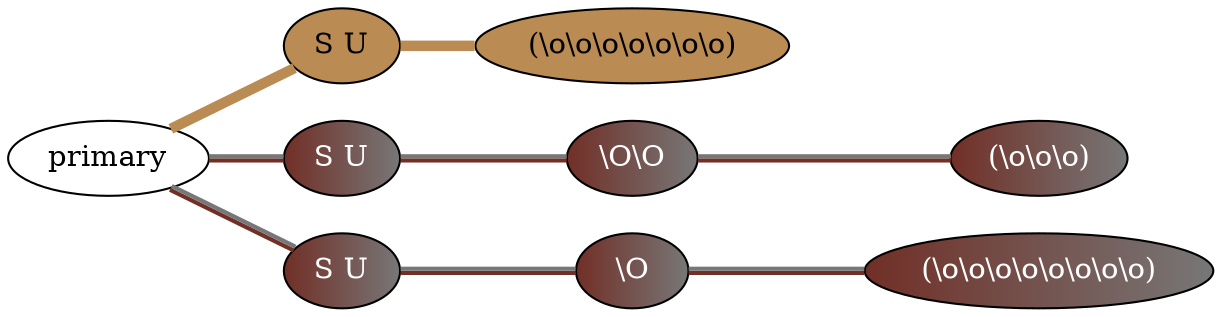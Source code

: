 graph {
 graph [rankdir=LR]
"1" [qtype="pendant_node", pendant_colors="#BB8B54", pendant_ply="S", pendant_attach="U", pendant_length="43.5", label="S U", style=filled, fillcolor="#BB8B54", fontcolor="#000000"]
"primary" -- "1" [qtype="pendant_link",penwidth=5,color="#BB8B54"]
"1:0" [qtype="knot_node", knot_value="7", knot_type="L", knot_position="16.0", knot_spin="Z", label="(\\o\\o\\o\\o\\o\\o\\o)", style=filled, fillcolor="#BB8B54" , fontcolor="#000000"]
"1" -- "1:0" [qtype="knot_link",penwidth=5,color="#BB8B54"]
"2" [qtype="pendant_node", pendant_colors="#712F26:#777777", pendant_ply="S", pendant_attach="U", pendant_length="36.0", label="S U", style=filled, fillcolor="#712F26:#777777", fontcolor="#ffffff"]
"primary" -- "2" [qtype="pendant_link",penwidth=2,color="#712F26:#777777"]
"2:0" [qtype="knot_node", knot_value="2", knot_type="S", knot_position="9.5", knot_spin="Z", label="\\O\\O", style=filled, fillcolor="#712F26:#777777" , fontcolor="#ffffff"]
"2" -- "2:0" [qtype="knot_link",penwidth=2,color="#712F26:#777777"]
"2:1" [qtype="knot_node", knot_value="3", knot_type="L", knot_position="19.0", knot_spin="Z", label="(\\o\\o\\o)", style=filled, fillcolor="#712F26:#777777" , fontcolor="#ffffff"]
"2:0" -- "2:1" [qtype="knot_link",penwidth=2,color="#712F26:#777777"]
"3" [qtype="pendant_node", pendant_colors="#712F26:#777777", pendant_ply="S", pendant_attach="U", pendant_length="24.5", label="S U", style=filled, fillcolor="#712F26:#777777", fontcolor="#ffffff"]
"primary" -- "3" [qtype="pendant_link",penwidth=2,color="#712F26:#777777"]
"3:0" [qtype="knot_node", knot_value="1", knot_type="S", knot_position="9.5", knot_spin="Z", label="\\O", style=filled, fillcolor="#712F26:#777777" , fontcolor="#ffffff"]
"3" -- "3:0" [qtype="knot_link",penwidth=2,color="#712F26:#777777"]
"3:1" [qtype="knot_node", knot_value="8", knot_type="L", knot_position="18.5", knot_spin="Z", label="(\\o\\o\\o\\o\\o\\o\\o\\o)", style=filled, fillcolor="#712F26:#777777" , fontcolor="#ffffff"]
"3:0" -- "3:1" [qtype="knot_link",penwidth=2,color="#712F26:#777777"]
}
